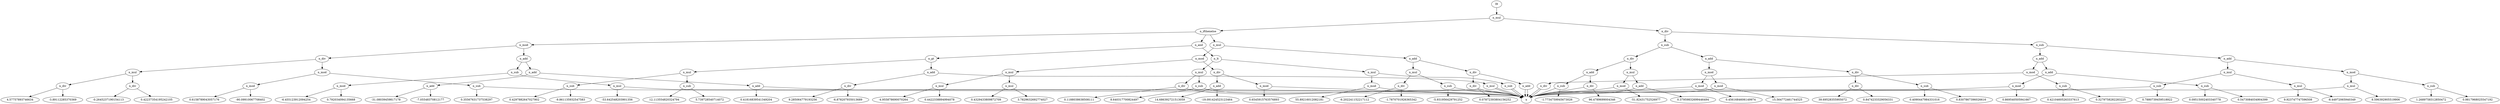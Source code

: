  digraph G1665 {
N1665 [label="I9"];
N1665 -> N1666;
N1666 [label="n_mul"];
N1666 -> N1667;
N1667 [label="n_ifthenelse"];
N1667 -> N1668;
N1668 [label="n_and"];
N1668 -> N1669;
N1669 [label="n_lt"];
N1669 -> N1670;
N1670 [label="n_mul"];
N1670 -> N1671;
N1671 [label="n_sub"];
N1671 -> N4;
N4 [label="x"];
N1671 -> N4;
N4 [label="x"];
N1670 -> N1672;
N1672 [label="n_mod"];
N1672 -> N4;
N4 [label="x"];
N1672 -> N1673;
N1673 [label="55.89216012082181"];
N1669 -> N1674;
N1674 [label="n_mul"];
N1674 -> N1675;
N1675 [label="n_div"];
N1675 -> N4;
N4 [label="x"];
N1675 -> N1676;
N1676 [label="0.1188038638508111"];
N1674 -> N1677;
N1677 [label="n_sub"];
N1677 -> N1678;
N1678 [label="8.640317700824497"];
N1677 -> N4;
N4 [label="x"];
N1668 -> N1679;
N1679 [label="n_gt"];
N1679 -> N1680;
N1680 [label="n_mul"];
N1680 -> N1681;
N1681 [label="n_sub"];
N1681 -> N1682;
N1682 [label="-9.861135932547583"];
N1681 -> N1683;
N1683 [label="0.4297882647027902"];
N1680 -> N1684;
N1684 [label="n_sub"];
N1684 -> N1685;
N1685 [label="5.739728540714072"];
N1684 -> N1686;
N1686 [label="12.113554820324794"];
N1679 -> N1687;
N1687 [label="n_add"];
N1687 -> N1688;
N1688 [label="n_div"];
N1688 -> N1689;
N1689 [label="-6.878207935013689"];
N1688 -> N1690;
N1690 [label="9.285064779193256"];
N1687 -> N1691;
N1691 [label="n_mul"];
N1691 -> N4;
N4 [label="x"];
N1691 -> N4;
N4 [label="x"];
N1667 -> N1692;
N1692 [label="n_mod"];
N1692 -> N1693;
N1693 [label="n_add"];
N1693 -> N1694;
N1694 [label="n_sub"];
N1694 -> N1695;
N1695 [label="n_mul"];
N1695 -> N4;
N4 [label="x"];
N1695 -> N1696;
N1696 [label="-53.642548203901356"];
N1694 -> N1697;
N1697 [label="n_mod"];
N1697 -> N1698;
N1698 [label="-6.455123912094254"];
N1697 -> N1699;
N1699 [label="0.792034094135668"];
N1693 -> N1700;
N1700 [label="n_add"];
N1700 -> N1701;
N1701 [label="n_add"];
N1701 -> N1702;
N1702 [label="-7.05548370812177"];
N1701 -> N1703;
N1703 [label="-31.08039459817178"];
N1700 -> N1704;
N1704 [label="n_add"];
N1704 -> N4;
N4 [label="x"];
N1704 -> N1705;
N1705 [label="0.41816839541349204"];
N1692 -> N1706;
N1706 [label="n_div"];
N1706 -> N1707;
N1707 [label="n_mod"];
N1707 -> N1708;
N1708 [label="n_sub"];
N1708 -> N4;
N4 [label="x"];
N1708 -> N1709;
N1709 [label="0.35567631737538297"];
N1707 -> N1710;
N1710 [label="n_mod"];
N1710 -> N1711;
N1711 [label="-90.09910067708402"];
N1710 -> N1712;
N1712 [label="0.6158789043057176"];
N1706 -> N1713;
N1713 [label="n_mul"];
N1713 -> N1714;
N1714 [label="n_div"];
N1714 -> N1715;
N1715 [label="0.42237354195242105"];
N1714 -> N1716;
N1716 [label="-0.2645237190154113"];
N1713 -> N1717;
N1717 [label="n_div"];
N1717 -> N1718;
N1718 [label="-3.89112285370369"];
N1717 -> N1719;
N1719 [label="4.57757893746634"];
N1667 -> N1720;
N1720 [label="n_mul"];
N1720 -> N1721;
N1721 [label="n_add"];
N1721 -> N1722;
N1722 [label="n_mul"];
N1722 -> N1723;
N1723 [label="n_sub"];
N1723 -> N1724;
N1724 [label="-5.931956429791252"];
N1723 -> N4;
N4 [label="x"];
N1722 -> N1725;
N1725 [label="n_div"];
N1725 -> N1726;
N1726 [label="-1.7870701926365342"];
N1725 -> N1727;
N1727 [label="-6.202241152217112"];
N1721 -> N1728;
N1728 [label="n_div"];
N1728 -> N1729;
N1729 [label="n_div"];
N1729 -> N1730;
N1730 [label="0.07872393804156252"];
N1729 -> N4;
N4 [label="x"];
N1728 -> N1731;
N1731 [label="n_add"];
N1731 -> N4;
N4 [label="x"];
N1731 -> N4;
N4 [label="x"];
N1720 -> N1732;
N1732 [label="n_mod"];
N1732 -> N1733;
N1733 [label="n_div"];
N1733 -> N1734;
N1734 [label="n_mod"];
N1734 -> N1735;
N1735 [label="0.6545915763576893"];
N1734 -> N4;
N4 [label="x"];
N1733 -> N1736;
N1736 [label="n_add"];
N1736 -> N1737;
N1737 [label="14.686392721513059"];
N1736 -> N1738;
N1738 [label="-19.091424523123464"];
N1732 -> N1739;
N1739 [label="n_mul"];
N1739 -> N1740;
N1740 [label="n_mul"];
N1740 -> N1741;
N1741 [label="0.4422338894994078"];
N1740 -> N1742;
N1742 [label="-4.955878690070264"];
N1739 -> N1743;
N1743 [label="n_mul"];
N1743 -> N1744;
N1744 [label="3.7829632692774027"];
N1743 -> N1745;
N1745 [label="0.4329433809872709"];
N1666 -> N1746;
N1746 [label="n_div"];
N1746 -> N1747;
N1747 [label="n_sub"];
N1747 -> N1748;
N1748 [label="n_add"];
N1748 -> N1749;
N1749 [label="n_mul"];
N1749 -> N1750;
N1750 [label="n_mul"];
N1750 -> N1751;
N1751 [label="-8.44972065940349"];
N1750 -> N1752;
N1752 [label="9.923747747596508"];
N1749 -> N1753;
N1753 [label="n_sub"];
N1753 -> N4;
N4 [label="x"];
N1753 -> N1754;
N1754 [label="0.7880739459518922"];
N1748 -> N1755;
N1755 [label="n_mod"];
N1755 -> N1756;
N1756 [label="n_mul"];
N1756 -> N1757;
N1757 [label="8.596392905519906"];
N1756 -> N4;
N4 [label="x"];
N1755 -> N1758;
N1758 [label="n_sub"];
N1758 -> N1759;
N1759 [label="1.2689758312850472"];
N1758 -> N1760;
N1760 [label="0.9817968025547192"];
N1747 -> N1761;
N1761 [label="n_add"];
N1761 -> N1762;
N1762 [label="n_add"];
N1762 -> N1763;
N1763 [label="n_mod"];
N1763 -> N1764;
N1764 [label="0.869540505941667"];
N1763 -> N4;
N4 [label="x"];
N1762 -> N1765;
N1765 [label="n_sub"];
N1765 -> N1766;
N1766 [label="0.09515002403340778"];
N1765 -> N1767;
N1767 [label="0.5473084034904399"];
N1761 -> N1768;
N1768 [label="n_mod"];
N1768 -> N1769;
N1769 [label="n_div"];
N1769 -> N4;
N4 [label="x"];
N1769 -> N4;
N4 [label="x"];
N1768 -> N1770;
N1770 [label="n_sub"];
N1770 -> N1771;
N1771 [label="0.3279758282283225"];
N1770 -> N1772;
N1772 [label="0.42104605263337613"];
N1746 -> N1773;
N1773 [label="n_sub"];
N1773 -> N1774;
N1774 [label="n_add"];
N1774 -> N1775;
N1775 [label="n_mod"];
N1775 -> N1776;
N1776 [label="n_mod"];
N1776 -> N1777;
N1777 [label="0.4561684606149974"];
N1776 -> N4;
N4 [label="x"];
N1775 -> N1778;
N1778 [label="n_mod"];
N1778 -> N1779;
N1779 [label="15.564772461744525"];
N1778 -> N4;
N4 [label="x"];
N1774 -> N1780;
N1780 [label="n_div"];
N1780 -> N1781;
N1781 [label="n_div"];
N1781 -> N1782;
N1782 [label="39.69528355905072"];
N1781 -> N1783;
N1783 [label="0.8474233329056331"];
N1780 -> N1784;
N1784 [label="n_sub"];
N1784 -> N1785;
N1785 [label="0.4090447984331016"];
N1784 -> N1786;
N1786 [label="0.8307867396026616"];
N1773 -> N1787;
N1787 [label="n_div"];
N1787 -> N1788;
N1788 [label="n_mul"];
N1788 -> N1789;
N1789 [label="n_mod"];
N1789 -> N4;
N4 [label="x"];
N1789 -> N1790;
N1790 [label="-51.82431752526977"];
N1788 -> N1791;
N1791 [label="n_add"];
N1791 -> N4;
N4 [label="x"];
N1791 -> N1792;
N1792 [label="0.37959832699446494"];
N1787 -> N1793;
N1793 [label="n_add"];
N1793 -> N1794;
N1794 [label="n_sub"];
N1794 -> N1795;
N1795 [label="-1.7734759945673026"];
N1794 -> N4;
N4 [label="x"];
N1793 -> N1796;
N1796 [label="n_div"];
N1796 -> N4;
N4 [label="x"];
N1796 -> N1797;
N1797 [label="96.4789699004346"];
}
